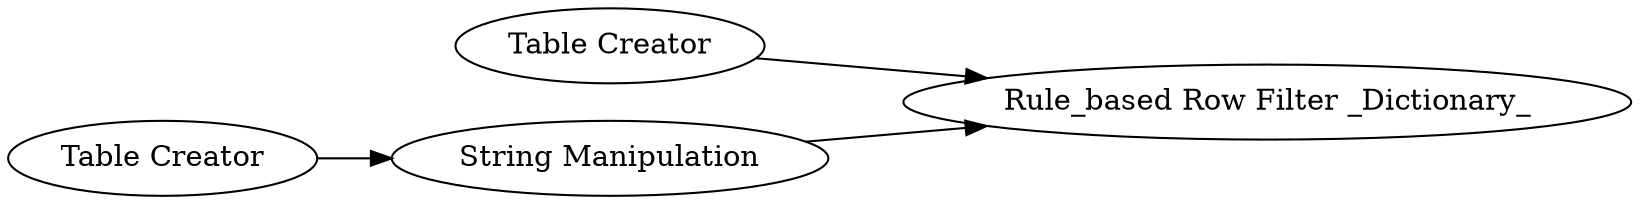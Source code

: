 digraph {
	3 -> 1
	5 -> 1
	4 -> 5
	1 [label="Rule_based Row Filter _Dictionary_"]
	4 [label="Table Creator"]
	3 [label="Table Creator"]
	5 [label="String Manipulation"]
	rankdir=LR
}
